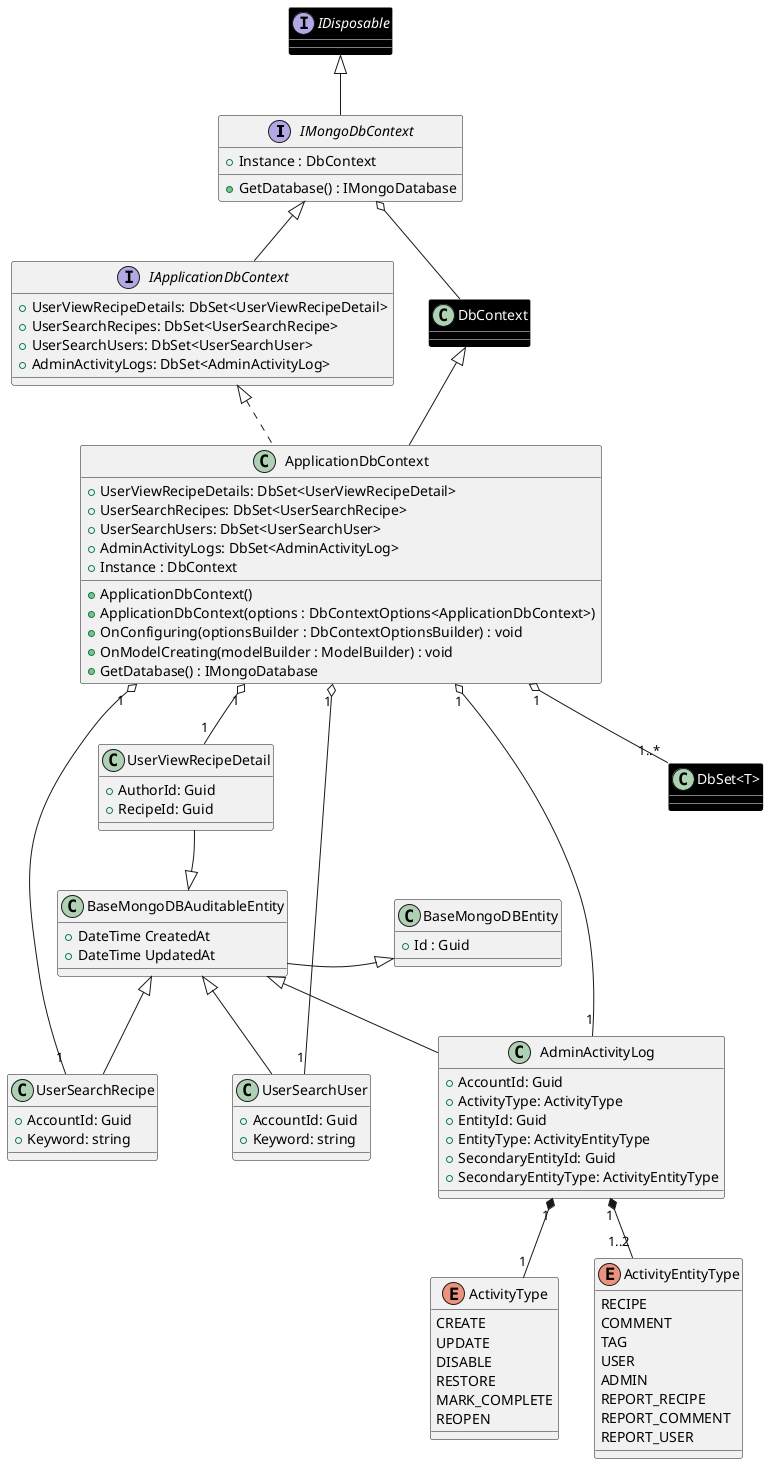 @startuml TrackingDbContext

interface IMongoDbContext extends IDisposable {
    +Instance : DbContext
    +GetDatabase() : IMongoDatabase
}
' ========= Entity class =========
class BaseMongoDBEntity {
    +Id : Guid
}

class BaseMongoDBAuditableEntity extends BaseMongoDBEntity {
    +DateTime CreatedAt
    +DateTime UpdatedAt
}

class UserViewRecipeDetail extends BaseMongoDBAuditableEntity {
    +AuthorId: Guid
    +RecipeId: Guid
}

class UserSearchRecipe extends BaseMongoDBAuditableEntity {
    +AccountId: Guid
    +Keyword: string
}

class UserSearchUser extends BaseMongoDBAuditableEntity {
    +AccountId: Guid
    +Keyword: string 
}

class AdminActivityLog extends BaseMongoDBAuditableEntity {
    +AccountId: Guid
    +ActivityType: ActivityType
    +EntityId: Guid
    +EntityType: ActivityEntityType
    +SecondaryEntityId: Guid
    +SecondaryEntityType: ActivityEntityType
}

enum ActivityType
{
    CREATE
    UPDATE
    DISABLE
    RESTORE
    MARK_COMPLETE
    REOPEN
}

enum ActivityEntityType
{
    RECIPE
    COMMENT
    TAG
    USER
    ADMIN
    REPORT_RECIPE
    REPORT_COMMENT
    REPORT_USER
}

interface IApplicationDbContext extends IMongoDbContext {
    +UserViewRecipeDetails: DbSet<UserViewRecipeDetail>
    +UserSearchRecipes: DbSet<UserSearchRecipe>
    +UserSearchUsers: DbSet<UserSearchUser>
    +AdminActivityLogs: DbSet<AdminActivityLog>
}
class ApplicationDbContext extends DbContext implements IApplicationDbContext {
    +UserViewRecipeDetails: DbSet<UserViewRecipeDetail>
    +UserSearchRecipes: DbSet<UserSearchRecipe>
    +UserSearchUsers: DbSet<UserSearchUser>
    +AdminActivityLogs: DbSet<AdminActivityLog>
    +Instance : DbContext
    +ApplicationDbContext()
    +ApplicationDbContext(options : DbContextOptions<ApplicationDbContext>)
    +OnConfiguring(optionsBuilder : DbContextOptionsBuilder) : void
    +OnModelCreating(modelBuilder : ModelBuilder) : void
    +GetDatabase() : IMongoDatabase
}

' ========= Library class =========
interface IDisposable #black;line:white;text:white
class "DbSet<T>" #black;line:white;text:white
class DbContext #black;line:white;text:white

AdminActivityLog "1" *-- "1" ActivityType
AdminActivityLog "1" *-- "1..2" ActivityEntityType

IMongoDbContext o-- DbContext

ApplicationDbContext "1" o-- "1..*" "DbSet<T>"
ApplicationDbContext "1" o-- "1" UserViewRecipeDetail
ApplicationDbContext "1" o-- "1" UserSearchRecipe
ApplicationDbContext "1" o-- "1" UserSearchUser
ApplicationDbContext "1" o-- "1" AdminActivityLog

' =========== Style ==============

ApplicationDbContext o-[hidden]down- "DbSet<T>"
ApplicationDbContext o-[hidden]down- UserViewRecipeDetail

BaseMongoDBAuditableEntity -[hidden]right- BaseMongoDBEntity 
BaseMongoDBAuditableEntity -[hidden]up- UserViewRecipeDetail 


@enduml